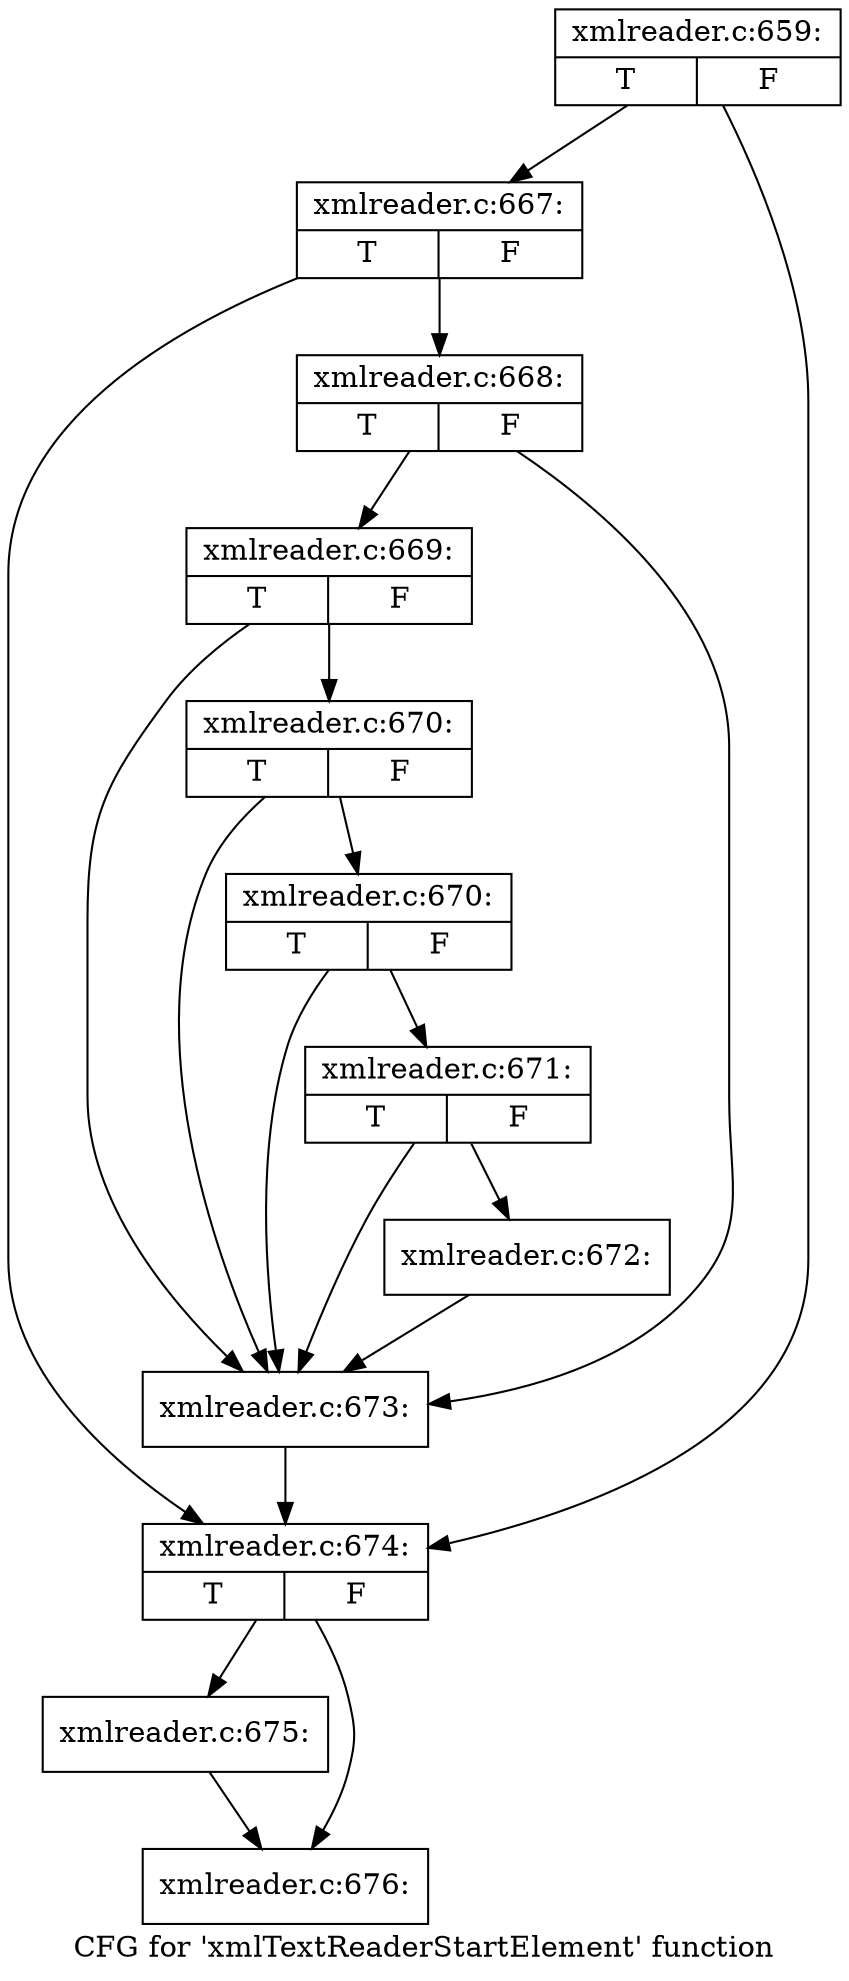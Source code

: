 digraph "CFG for 'xmlTextReaderStartElement' function" {
	label="CFG for 'xmlTextReaderStartElement' function";

	Node0x48406d0 [shape=record,label="{xmlreader.c:659:|{<s0>T|<s1>F}}"];
	Node0x48406d0 -> Node0x48415b0;
	Node0x48406d0 -> Node0x4841560;
	Node0x48415b0 [shape=record,label="{xmlreader.c:667:|{<s0>T|<s1>F}}"];
	Node0x48415b0 -> Node0x4841510;
	Node0x48415b0 -> Node0x4841560;
	Node0x4841510 [shape=record,label="{xmlreader.c:668:|{<s0>T|<s1>F}}"];
	Node0x4841510 -> Node0x48422f0;
	Node0x4841510 -> Node0x4842120;
	Node0x48422f0 [shape=record,label="{xmlreader.c:669:|{<s0>T|<s1>F}}"];
	Node0x48422f0 -> Node0x4842270;
	Node0x48422f0 -> Node0x4842120;
	Node0x4842270 [shape=record,label="{xmlreader.c:670:|{<s0>T|<s1>F}}"];
	Node0x4842270 -> Node0x48421f0;
	Node0x4842270 -> Node0x4842120;
	Node0x48421f0 [shape=record,label="{xmlreader.c:670:|{<s0>T|<s1>F}}"];
	Node0x48421f0 -> Node0x4842170;
	Node0x48421f0 -> Node0x4842120;
	Node0x4842170 [shape=record,label="{xmlreader.c:671:|{<s0>T|<s1>F}}"];
	Node0x4842170 -> Node0x48420d0;
	Node0x4842170 -> Node0x4842120;
	Node0x48420d0 [shape=record,label="{xmlreader.c:672:}"];
	Node0x48420d0 -> Node0x4842120;
	Node0x4842120 [shape=record,label="{xmlreader.c:673:}"];
	Node0x4842120 -> Node0x4841560;
	Node0x4841560 [shape=record,label="{xmlreader.c:674:|{<s0>T|<s1>F}}"];
	Node0x4841560 -> Node0x48440a0;
	Node0x4841560 -> Node0x48440f0;
	Node0x48440a0 [shape=record,label="{xmlreader.c:675:}"];
	Node0x48440a0 -> Node0x48440f0;
	Node0x48440f0 [shape=record,label="{xmlreader.c:676:}"];
}
